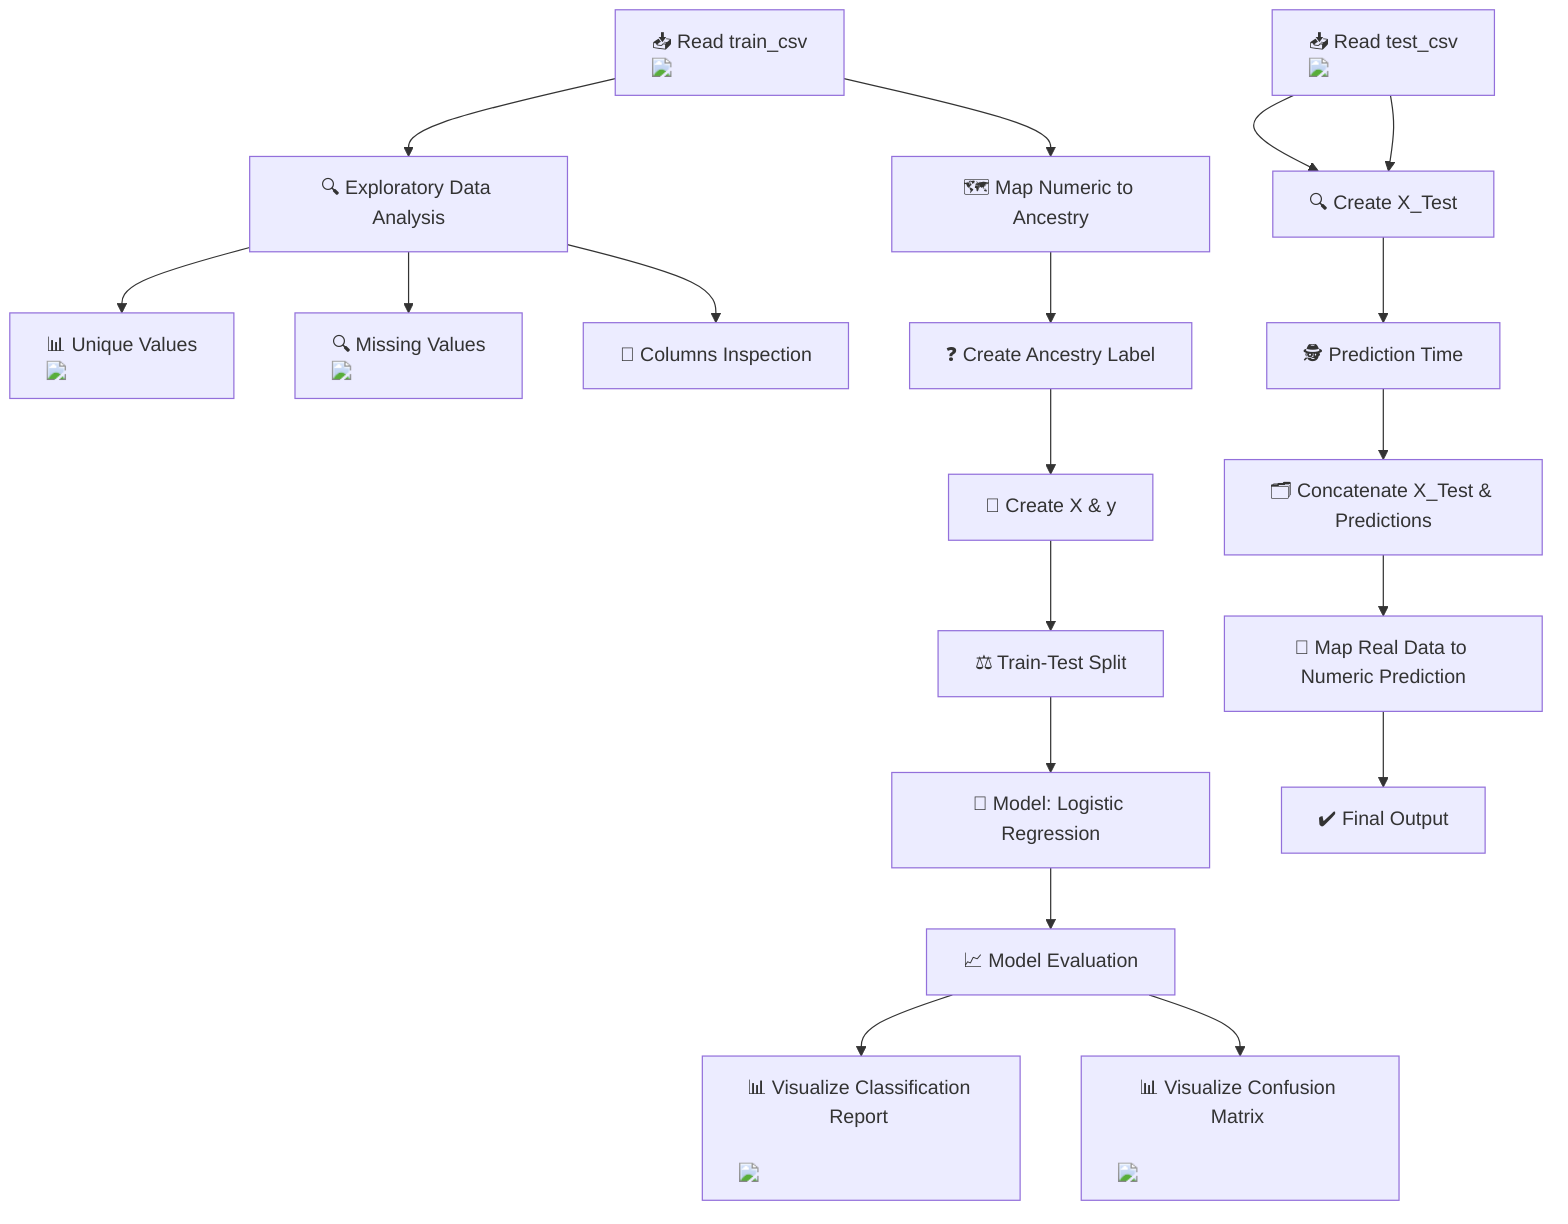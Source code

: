 graph TD;
    A["📥 Read train_csv <img src='icons/file.svg' />"] --> B["🔍 Exploratory Data Analysis"];
    B --> C["📊 Unique Values \n <img src='dummy_plots/hist_template.svg' />"];
    B --> D["🔍 Missing Values \n <img src='dummy_plots/hist_template.svg' />"];
    B --> E["📂 Columns Inspection"];
    F["🗺️ Map Numeric to Ancestry"] --> G["❓ Create Ancestry Label"];
    G --> H["🔬 Create X & y"];
    H --> I["⚖️ Train-Test Split"];
    I --> J["🤖 Model: Logistic Regression"];
    J --> K["📈 Model Evaluation"];
    K --> L["📊 Visualize Classification Report \n <img src='dummy_plots/boxplot_template.svg' />"];
    K --> M["📊 Visualize Confusion Matrix \n <img src='dummy_plots/scatter_plot_template.svg' />"];
    N["📥 Read test_csv <img src='icons/file.svg' />"] --> O["🔍 Create X_Test"];
    O --> P["🕵️ Prediction Time"];
    P --> Q["🗂️ Concatenate X_Test & Predictions"];
    Q --> R["🔄 Map Real Data to Numeric Prediction"];
    R --> S["✔️ Final Output"];
    
    A --> F;
    N --> O;